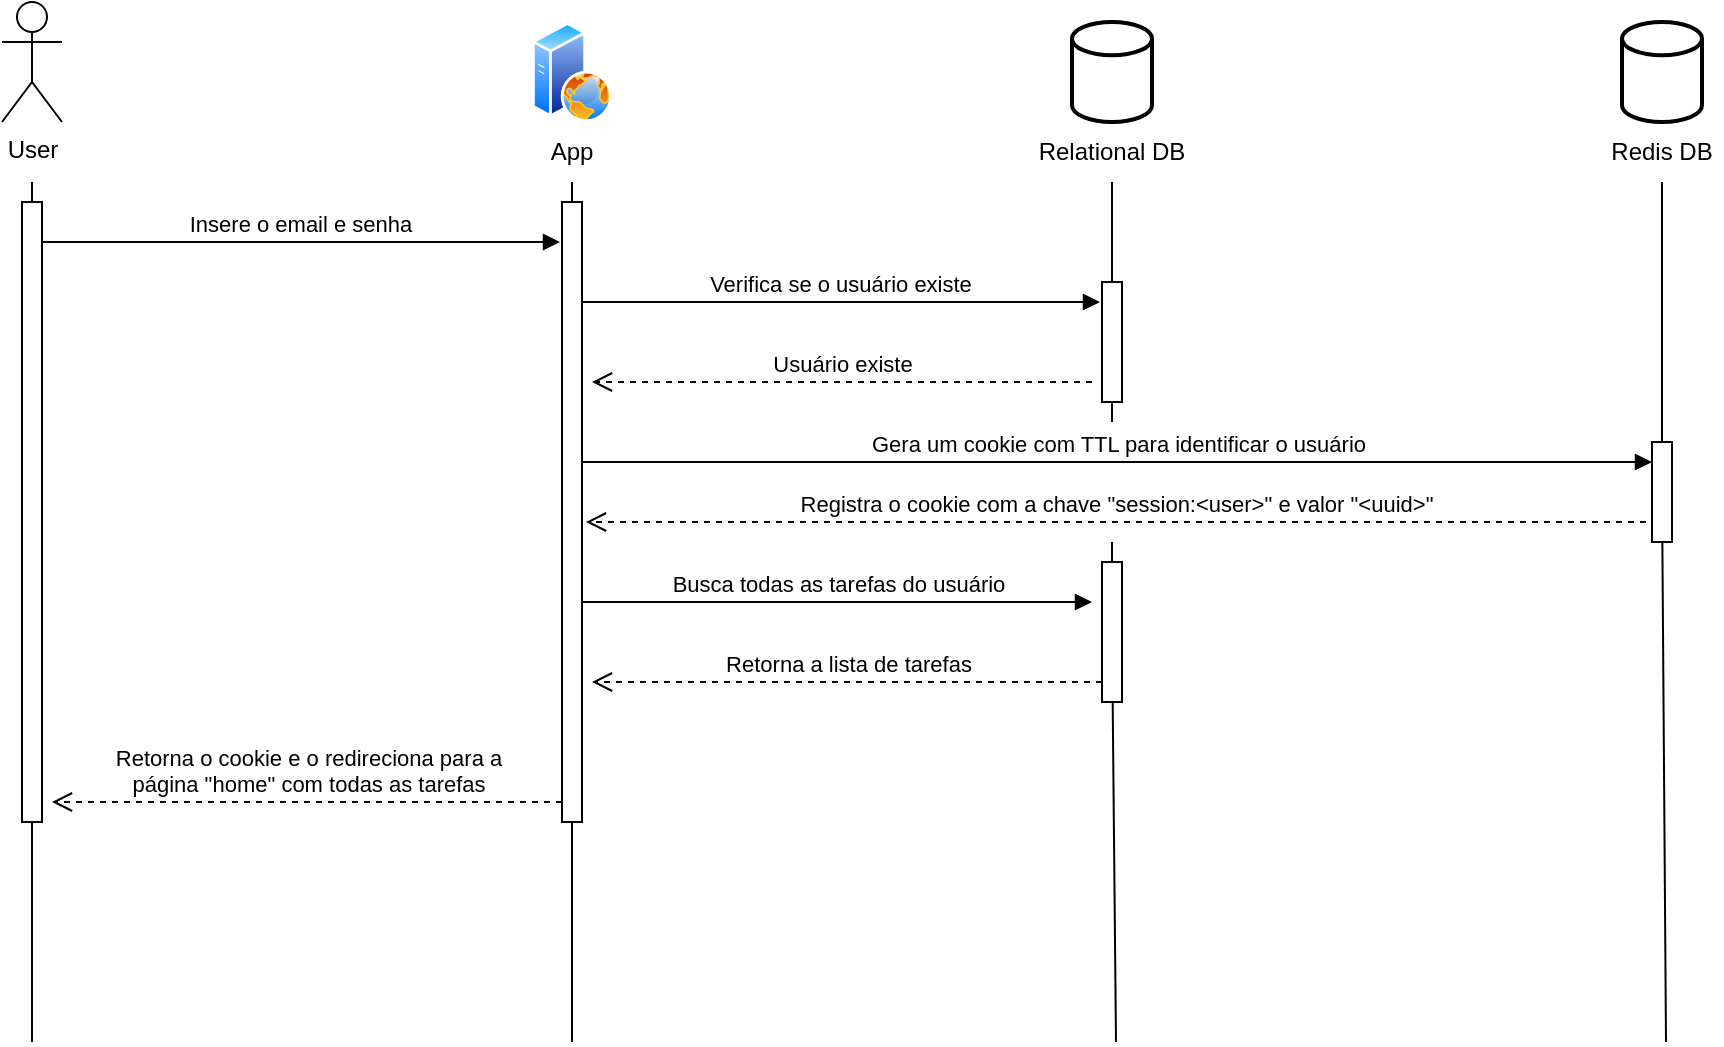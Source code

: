 <mxfile version="24.7.17">
  <diagram name="Page-1" id="4bWUVHmeUfxFUn_PGWX7">
    <mxGraphModel dx="1130" dy="1820" grid="1" gridSize="10" guides="1" tooltips="1" connect="1" arrows="1" fold="1" page="1" pageScale="1" pageWidth="850" pageHeight="1100" math="0" shadow="0">
      <root>
        <mxCell id="0" />
        <mxCell id="1" parent="0" />
        <mxCell id="DKTFZLi-hFE9OtAComtL-8" value="" style="endArrow=none;html=1;rounded=0;" parent="1" target="DKTFZLi-hFE9OtAComtL-9" edge="1" source="oYFzekrpUEkNInYLmRTW-20">
          <mxGeometry width="50" height="50" relative="1" as="geometry">
            <mxPoint x="742" y="440" as="sourcePoint" />
            <mxPoint x="740" y="120" as="targetPoint" />
          </mxGeometry>
        </mxCell>
        <mxCell id="DKTFZLi-hFE9OtAComtL-3" value="" style="endArrow=none;html=1;rounded=0;" parent="1" source="oYFzekrpUEkNInYLmRTW-18" edge="1">
          <mxGeometry width="50" height="50" relative="1" as="geometry">
            <mxPoint x="200" y="440" as="sourcePoint" />
            <mxPoint x="200" y="10" as="targetPoint" />
          </mxGeometry>
        </mxCell>
        <mxCell id="DKTFZLi-hFE9OtAComtL-6" value="" style="endArrow=none;html=1;rounded=0;entryX=0.5;entryY=1;entryDx=0;entryDy=0;" parent="1" source="oYFzekrpUEkNInYLmRTW-5" target="DKTFZLi-hFE9OtAComtL-7" edge="1">
          <mxGeometry width="50" height="50" relative="1" as="geometry">
            <mxPoint x="470" y="440" as="sourcePoint" />
            <mxPoint x="470" y="120" as="targetPoint" />
          </mxGeometry>
        </mxCell>
        <mxCell id="DKTFZLi-hFE9OtAComtL-7" value="App" style="text;html=1;align=center;verticalAlign=middle;whiteSpace=wrap;rounded=0;" parent="1" vertex="1">
          <mxGeometry x="440" y="-20" width="60" height="30" as="geometry" />
        </mxCell>
        <mxCell id="DKTFZLi-hFE9OtAComtL-9" value="Relational DB" style="text;html=1;align=center;verticalAlign=middle;whiteSpace=wrap;rounded=0;" parent="1" vertex="1">
          <mxGeometry x="700" y="-20" width="80" height="30" as="geometry" />
        </mxCell>
        <mxCell id="DKTFZLi-hFE9OtAComtL-10" value="User" style="shape=umlActor;verticalLabelPosition=bottom;verticalAlign=top;html=1;outlineConnect=0;" parent="1" vertex="1">
          <mxGeometry x="185" y="-80" width="30" height="60" as="geometry" />
        </mxCell>
        <mxCell id="DKTFZLi-hFE9OtAComtL-12" value="" style="image;aspect=fixed;perimeter=ellipsePerimeter;html=1;align=center;shadow=0;dashed=0;spacingTop=3;image=img/lib/active_directory/web_server.svg;" parent="1" vertex="1">
          <mxGeometry x="450" y="-70" width="40" height="50" as="geometry" />
        </mxCell>
        <mxCell id="DKTFZLi-hFE9OtAComtL-13" value="" style="strokeWidth=2;html=1;shape=mxgraph.flowchart.database;whiteSpace=wrap;" parent="1" vertex="1">
          <mxGeometry x="720" y="-70" width="40" height="50" as="geometry" />
        </mxCell>
        <mxCell id="oYFzekrpUEkNInYLmRTW-1" value="Insere o email e senha" style="html=1;verticalAlign=bottom;endArrow=block;curved=0;rounded=0;" edge="1" parent="1">
          <mxGeometry width="80" relative="1" as="geometry">
            <mxPoint x="204" y="40" as="sourcePoint" />
            <mxPoint x="464" y="40" as="targetPoint" />
          </mxGeometry>
        </mxCell>
        <mxCell id="oYFzekrpUEkNInYLmRTW-2" value="Verifica se o usuário existe" style="html=1;verticalAlign=bottom;endArrow=block;curved=0;rounded=0;" edge="1" parent="1">
          <mxGeometry width="80" relative="1" as="geometry">
            <mxPoint x="474" y="70" as="sourcePoint" />
            <mxPoint x="734" y="70" as="targetPoint" />
          </mxGeometry>
        </mxCell>
        <mxCell id="oYFzekrpUEkNInYLmRTW-3" value="Usuário existe" style="html=1;verticalAlign=bottom;endArrow=open;dashed=1;endSize=8;curved=0;rounded=0;" edge="1" parent="1">
          <mxGeometry relative="1" as="geometry">
            <mxPoint x="730" y="110" as="sourcePoint" />
            <mxPoint x="480" y="110" as="targetPoint" />
          </mxGeometry>
        </mxCell>
        <mxCell id="oYFzekrpUEkNInYLmRTW-6" value="" style="endArrow=none;html=1;rounded=0;entryX=0.5;entryY=1;entryDx=0;entryDy=0;" edge="1" parent="1" target="oYFzekrpUEkNInYLmRTW-5">
          <mxGeometry width="50" height="50" relative="1" as="geometry">
            <mxPoint x="470" y="440" as="sourcePoint" />
            <mxPoint x="470" y="10" as="targetPoint" />
          </mxGeometry>
        </mxCell>
        <mxCell id="oYFzekrpUEkNInYLmRTW-5" value="" style="rounded=0;whiteSpace=wrap;html=1;" vertex="1" parent="1">
          <mxGeometry x="465" y="20" width="10" height="310" as="geometry" />
        </mxCell>
        <mxCell id="oYFzekrpUEkNInYLmRTW-7" value="" style="rounded=0;whiteSpace=wrap;html=1;" vertex="1" parent="1">
          <mxGeometry x="735" y="60" width="10" height="60" as="geometry" />
        </mxCell>
        <mxCell id="oYFzekrpUEkNInYLmRTW-8" value="" style="endArrow=none;html=1;rounded=0;" edge="1" parent="1" target="oYFzekrpUEkNInYLmRTW-9" source="oYFzekrpUEkNInYLmRTW-11">
          <mxGeometry width="50" height="50" relative="1" as="geometry">
            <mxPoint x="1017" y="440" as="sourcePoint" />
            <mxPoint x="1015" y="120" as="targetPoint" />
          </mxGeometry>
        </mxCell>
        <mxCell id="oYFzekrpUEkNInYLmRTW-9" value="Redis DB" style="text;html=1;align=center;verticalAlign=middle;whiteSpace=wrap;rounded=0;" vertex="1" parent="1">
          <mxGeometry x="985" y="-20" width="60" height="30" as="geometry" />
        </mxCell>
        <mxCell id="oYFzekrpUEkNInYLmRTW-10" value="" style="strokeWidth=2;html=1;shape=mxgraph.flowchart.database;whiteSpace=wrap;" vertex="1" parent="1">
          <mxGeometry x="995" y="-70" width="40" height="50" as="geometry" />
        </mxCell>
        <mxCell id="oYFzekrpUEkNInYLmRTW-14" value="" style="endArrow=none;html=1;rounded=0;" edge="1" parent="1" target="oYFzekrpUEkNInYLmRTW-11">
          <mxGeometry width="50" height="50" relative="1" as="geometry">
            <mxPoint x="1017" y="440" as="sourcePoint" />
            <mxPoint x="1015" y="10" as="targetPoint" />
          </mxGeometry>
        </mxCell>
        <mxCell id="oYFzekrpUEkNInYLmRTW-11" value="" style="rounded=0;whiteSpace=wrap;html=1;" vertex="1" parent="1">
          <mxGeometry x="1010" y="140" width="10" height="50" as="geometry" />
        </mxCell>
        <mxCell id="oYFzekrpUEkNInYLmRTW-17" value="Retorna o cookie e o redireciona para a&lt;div&gt;página &quot;home&quot; com todas as tarefas&lt;/div&gt;" style="html=1;verticalAlign=bottom;endArrow=open;dashed=1;endSize=8;curved=0;rounded=0;" edge="1" parent="1">
          <mxGeometry relative="1" as="geometry">
            <mxPoint x="465" y="320" as="sourcePoint" />
            <mxPoint x="210" y="320" as="targetPoint" />
          </mxGeometry>
        </mxCell>
        <mxCell id="oYFzekrpUEkNInYLmRTW-19" value="" style="endArrow=none;html=1;rounded=0;" edge="1" parent="1" target="oYFzekrpUEkNInYLmRTW-18">
          <mxGeometry width="50" height="50" relative="1" as="geometry">
            <mxPoint x="200" y="440" as="sourcePoint" />
            <mxPoint x="200" y="10" as="targetPoint" />
          </mxGeometry>
        </mxCell>
        <mxCell id="oYFzekrpUEkNInYLmRTW-20" value="" style="whiteSpace=wrap;html=1;aspect=fixed;strokeColor=none;fillColor=none;" vertex="1" parent="1">
          <mxGeometry x="710" y="130" width="60" height="60" as="geometry" />
        </mxCell>
        <mxCell id="oYFzekrpUEkNInYLmRTW-18" value="" style="rounded=0;whiteSpace=wrap;html=1;" vertex="1" parent="1">
          <mxGeometry x="195" y="20" width="10" height="310" as="geometry" />
        </mxCell>
        <mxCell id="oYFzekrpUEkNInYLmRTW-21" value="" style="endArrow=none;html=1;rounded=0;" edge="1" parent="1" source="oYFzekrpUEkNInYLmRTW-23" target="oYFzekrpUEkNInYLmRTW-20">
          <mxGeometry width="50" height="50" relative="1" as="geometry">
            <mxPoint x="742" y="440" as="sourcePoint" />
            <mxPoint x="740" y="10" as="targetPoint" />
          </mxGeometry>
        </mxCell>
        <mxCell id="oYFzekrpUEkNInYLmRTW-4" value="Gera um cookie com TTL para identificar o usuário" style="html=1;verticalAlign=bottom;endArrow=block;curved=0;rounded=0;" edge="1" parent="1">
          <mxGeometry width="80" relative="1" as="geometry">
            <mxPoint x="475" y="150" as="sourcePoint" />
            <mxPoint x="1010" y="150" as="targetPoint" />
            <Array as="points">
              <mxPoint x="545" y="150" />
            </Array>
          </mxGeometry>
        </mxCell>
        <mxCell id="oYFzekrpUEkNInYLmRTW-15" value="Registra o cookie com a chave &quot;session:&amp;lt;user&amp;gt;&quot; e valor &quot;&amp;lt;uuid&amp;gt;&quot;" style="html=1;verticalAlign=bottom;endArrow=open;dashed=1;endSize=8;curved=0;rounded=0;strokeWidth=1;jumpSize=6;shadow=0;" edge="1" parent="1">
          <mxGeometry relative="1" as="geometry">
            <mxPoint x="1007" y="180" as="sourcePoint" />
            <mxPoint x="477" y="180" as="targetPoint" />
          </mxGeometry>
        </mxCell>
        <mxCell id="oYFzekrpUEkNInYLmRTW-22" value="Busca todas as tarefas do usuário" style="html=1;verticalAlign=bottom;endArrow=block;curved=0;rounded=0;" edge="1" parent="1">
          <mxGeometry width="80" relative="1" as="geometry">
            <mxPoint x="475" y="220" as="sourcePoint" />
            <mxPoint x="730" y="220" as="targetPoint" />
          </mxGeometry>
        </mxCell>
        <mxCell id="oYFzekrpUEkNInYLmRTW-24" value="" style="endArrow=none;html=1;rounded=0;" edge="1" parent="1" target="oYFzekrpUEkNInYLmRTW-23">
          <mxGeometry width="50" height="50" relative="1" as="geometry">
            <mxPoint x="742" y="440" as="sourcePoint" />
            <mxPoint x="740" y="190" as="targetPoint" />
          </mxGeometry>
        </mxCell>
        <mxCell id="oYFzekrpUEkNInYLmRTW-23" value="" style="rounded=0;whiteSpace=wrap;html=1;" vertex="1" parent="1">
          <mxGeometry x="735" y="200" width="10" height="70" as="geometry" />
        </mxCell>
        <mxCell id="oYFzekrpUEkNInYLmRTW-25" value="Retorna a lista de tarefas" style="html=1;verticalAlign=bottom;endArrow=open;dashed=1;endSize=8;curved=0;rounded=0;" edge="1" parent="1">
          <mxGeometry x="0.001" relative="1" as="geometry">
            <mxPoint x="735" y="260" as="sourcePoint" />
            <mxPoint x="480" y="260" as="targetPoint" />
            <mxPoint as="offset" />
          </mxGeometry>
        </mxCell>
      </root>
    </mxGraphModel>
  </diagram>
</mxfile>
